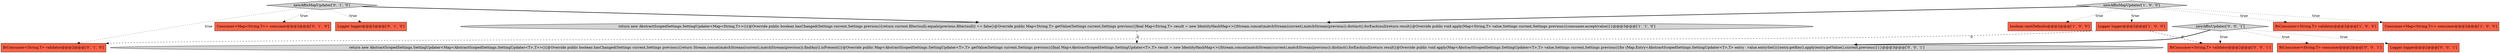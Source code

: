 digraph {
8 [style = filled, label = "BiConsumer<String,T> validator@@@2@@@['0', '1', '0']", fillcolor = tomato, shape = box image = "AAA1AAABBB2BBB"];
7 [style = filled, label = "Consumer<Map<String,T>> consumer@@@2@@@['0', '1', '0']", fillcolor = tomato, shape = box image = "AAA0AAABBB2BBB"];
4 [style = filled, label = "newAffixMapUpdater['1', '0', '0']", fillcolor = lightgray, shape = diamond image = "AAA0AAABBB1BBB"];
1 [style = filled, label = "BiConsumer<String,T> validator@@@2@@@['1', '0', '0']", fillcolor = tomato, shape = box image = "AAA0AAABBB1BBB"];
6 [style = filled, label = "Logger logger@@@2@@@['0', '1', '0']", fillcolor = tomato, shape = box image = "AAA0AAABBB2BBB"];
10 [style = filled, label = "Logger logger@@@2@@@['0', '0', '1']", fillcolor = tomato, shape = box image = "AAA0AAABBB3BBB"];
13 [style = filled, label = "newAffixUpdater['0', '0', '1']", fillcolor = lightgray, shape = diamond image = "AAA0AAABBB3BBB"];
14 [style = filled, label = "BiConsumer<String,T> validator@@@2@@@['0', '0', '1']", fillcolor = tomato, shape = box image = "AAA0AAABBB3BBB"];
3 [style = filled, label = "return new AbstractScopedSettings.SettingUpdater<Map<String,T>>(){@Override public boolean hasChanged(Settings current,Settings previous){return current.filter(null).equals(previous.filter(null)) == false}@Override public Map<String,T> getValue(Settings current,Settings previous){final Map<String,T> result = new IdentityHashMap<>()Stream.concat(matchStream(current),matchStream(previous)).distinct().forEach(null)return result}@Override public void apply(Map<String,T> value,Settings current,Settings previous){consumer.accept(value)}}@@@3@@@['1', '1', '0']", fillcolor = lightgray, shape = ellipse image = "AAA0AAABBB1BBB"];
12 [style = filled, label = "BiConsumer<String,T> consumer@@@2@@@['0', '0', '1']", fillcolor = tomato, shape = box image = "AAA0AAABBB3BBB"];
0 [style = filled, label = "Consumer<Map<String,T>> consumer@@@2@@@['1', '0', '0']", fillcolor = tomato, shape = box image = "AAA0AAABBB1BBB"];
2 [style = filled, label = "boolean omitDefaults@@@2@@@['1', '0', '0']", fillcolor = tomato, shape = box image = "AAA0AAABBB1BBB"];
11 [style = filled, label = "return new AbstractScopedSettings.SettingUpdater<Map<AbstractScopedSettings.SettingUpdater<T>,T>>(){@Override public boolean hasChanged(Settings current,Settings previous){return Stream.concat(matchStream(current),matchStream(previous)).findAny().isPresent()}@Override public Map<AbstractScopedSettings.SettingUpdater<T>,T> getValue(Settings current,Settings previous){final Map<AbstractScopedSettings.SettingUpdater<T>,T> result = new IdentityHashMap<>()Stream.concat(matchStream(current),matchStream(previous)).distinct().forEach(null)return result}@Override public void apply(Map<AbstractScopedSettings.SettingUpdater<T>,T> value,Settings current,Settings previous){for (Map.Entry<AbstractScopedSettings.SettingUpdater<T>,T> entry : value.entrySet()){entry.getKey().apply(entry.getValue(),current,previous)}}}@@@3@@@['0', '0', '1']", fillcolor = lightgray, shape = ellipse image = "AAA0AAABBB3BBB"];
9 [style = filled, label = "newAffixMapUpdater['0', '1', '0']", fillcolor = lightgray, shape = diamond image = "AAA0AAABBB2BBB"];
5 [style = filled, label = "Logger logger@@@2@@@['1', '0', '0']", fillcolor = tomato, shape = box image = "AAA1AAABBB1BBB"];
5->8 [style = dashed, label="0"];
9->3 [style = bold, label=""];
4->5 [style = dotted, label="true"];
4->3 [style = bold, label=""];
5->14 [style = dashed, label="0"];
9->7 [style = dotted, label="true"];
13->14 [style = dotted, label="true"];
9->6 [style = dotted, label="true"];
4->1 [style = dotted, label="true"];
13->12 [style = dotted, label="true"];
13->10 [style = dotted, label="true"];
13->11 [style = bold, label=""];
4->2 [style = dotted, label="true"];
3->11 [style = dashed, label="0"];
4->0 [style = dotted, label="true"];
9->8 [style = dotted, label="true"];
}
